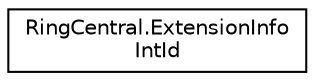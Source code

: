 digraph "Graphical Class Hierarchy"
{
 // LATEX_PDF_SIZE
  edge [fontname="Helvetica",fontsize="10",labelfontname="Helvetica",labelfontsize="10"];
  node [fontname="Helvetica",fontsize="10",shape=record];
  rankdir="LR";
  Node0 [label="RingCentral.ExtensionInfo\lIntId",height=0.2,width=0.4,color="black", fillcolor="white", style="filled",URL="$classRingCentral_1_1ExtensionInfoIntId.html",tooltip="This attribute can be omitted for unassigned devices"];
}

